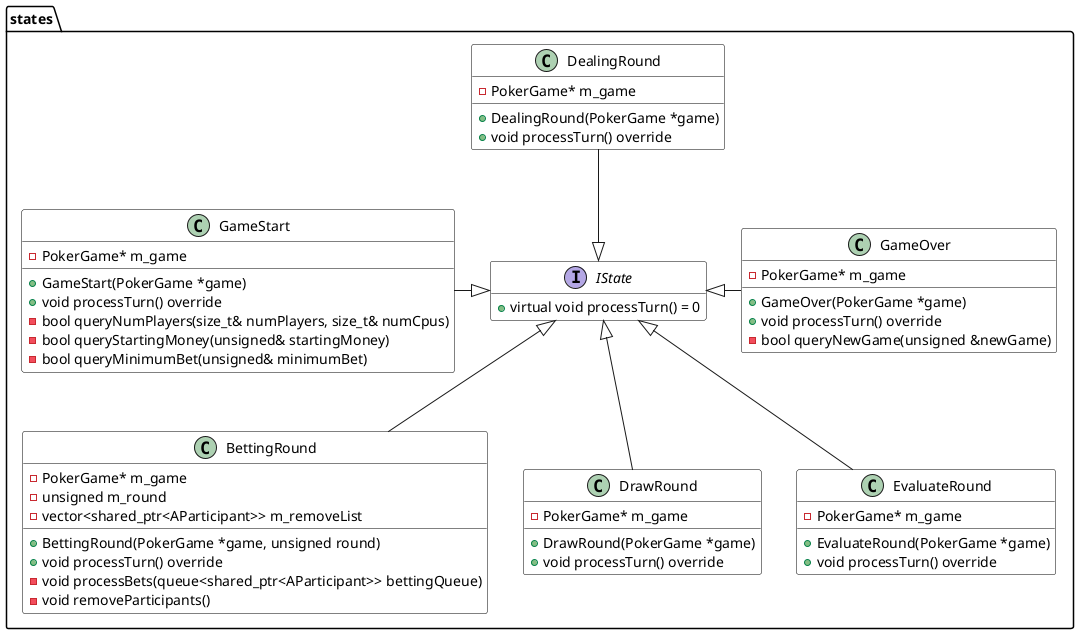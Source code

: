 @startuml

skinparam ClassBorderColor black
skinparam ClassBackgroundColor white

package states {
interface IState {
    +virtual void processTurn() = 0
}
hide IState attributes

class BettingRound {
    -PokerGame* m_game
    -unsigned m_round
    -vector<shared_ptr<AParticipant>> m_removeList
    +BettingRound(PokerGame *game, unsigned round)
    +void processTurn() override
    -void processBets(queue<shared_ptr<AParticipant>> bettingQueue)
    -void removeParticipants()
}

class DealingRound {
    -PokerGame* m_game
    +DealingRound(PokerGame *game)
    +void processTurn() override
}

class DrawRound {
    -PokerGame* m_game
    +DrawRound(PokerGame *game)
    +void processTurn() override
}

class EvaluateRound {
    -PokerGame* m_game
    +EvaluateRound(PokerGame *game)
    +void processTurn() override
}

class GameOver {
    -PokerGame* m_game
    +GameOver(PokerGame *game)
    +void processTurn() override
    -bool queryNewGame(unsigned &newGame)
}

class GameStart {
    -PokerGame* m_game
    +GameStart(PokerGame *game)
    +void processTurn() override
    -bool queryNumPlayers(size_t& numPlayers, size_t& numCpus)
    -bool queryStartingMoney(unsigned& startingMoney)
    -bool queryMinimumBet(unsigned& minimumBet)
}

GameStart -|> IState
IState <|- GameOver
IState <|-- BettingRound
IState <|-- EvaluateRound
IState <|-- DrawRound
DealingRound --|> IState

}

@enduml